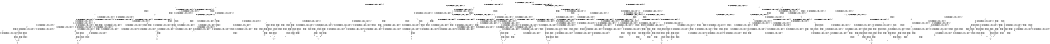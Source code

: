 digraph BCG {
size = "7, 10.5";
center = TRUE;
node [shape = circle];
0 [peripheries = 2];
0 -> 1 [label = "EX !0 !ATOMIC_EXCH_BRANCH (1, +0, FALSE, +1, 1, FALSE) !{0, 1, 2}"];
0 -> 2 [label = "EX !2 !ATOMIC_EXCH_BRANCH (1, +1, TRUE, +0, 2, TRUE) !{0, 1, 2}"];
0 -> 3 [label = "EX !1 !ATOMIC_EXCH_BRANCH (1, +0, TRUE, +0, 1, TRUE) !{0, 1, 2}"];
0 -> 4 [label = "EX !0 !ATOMIC_EXCH_BRANCH (1, +0, FALSE, +1, 1, FALSE) !{0, 1, 2}"];
1 -> 5 [label = "EX !2 !ATOMIC_EXCH_BRANCH (1, +1, TRUE, +0, 2, TRUE) !{0, 1, 2}"];
1 -> 6 [label = "EX !1 !ATOMIC_EXCH_BRANCH (1, +0, TRUE, +0, 1, TRUE) !{0, 1, 2}"];
1 -> 7 [label = "TERMINATE !0"];
2 -> 8 [label = "EX !0 !ATOMIC_EXCH_BRANCH (1, +0, FALSE, +1, 1, TRUE) !{0, 1, 2}"];
2 -> 9 [label = "EX !1 !ATOMIC_EXCH_BRANCH (1, +0, TRUE, +0, 1, FALSE) !{0, 1, 2}"];
2 -> 10 [label = "TERMINATE !2"];
2 -> 11 [label = "EX !0 !ATOMIC_EXCH_BRANCH (1, +0, FALSE, +1, 1, TRUE) !{0, 1, 2}"];
3 -> 3 [label = "EX !1 !ATOMIC_EXCH_BRANCH (1, +0, TRUE, +0, 1, TRUE) !{0, 1, 2}"];
3 -> 12 [label = "EX !0 !ATOMIC_EXCH_BRANCH (1, +0, FALSE, +1, 1, FALSE) !{0, 1, 2}"];
3 -> 13 [label = "EX !2 !ATOMIC_EXCH_BRANCH (1, +1, TRUE, +0, 2, TRUE) !{0, 1, 2}"];
3 -> 14 [label = "EX !0 !ATOMIC_EXCH_BRANCH (1, +0, FALSE, +1, 1, FALSE) !{0, 1, 2}"];
4 -> 15 [label = "EX !1 !ATOMIC_EXCH_BRANCH (1, +0, TRUE, +0, 1, TRUE) !{0, 1, 2}"];
4 -> 16 [label = "EX !2 !ATOMIC_EXCH_BRANCH (1, +1, TRUE, +0, 2, TRUE) !{0, 1, 2}"];
4 -> 17 [label = "EX !1 !ATOMIC_EXCH_BRANCH (1, +0, TRUE, +0, 1, TRUE) !{0, 1, 2}"];
4 -> 18 [label = "TERMINATE !0"];
5 -> 19 [label = "EX !1 !ATOMIC_EXCH_BRANCH (1, +0, TRUE, +0, 1, FALSE) !{0, 1, 2}"];
5 -> 20 [label = "TERMINATE !0"];
5 -> 21 [label = "TERMINATE !2"];
6 -> 6 [label = "EX !1 !ATOMIC_EXCH_BRANCH (1, +0, TRUE, +0, 1, TRUE) !{0, 1, 2}"];
6 -> 22 [label = "EX !2 !ATOMIC_EXCH_BRANCH (1, +1, TRUE, +0, 2, TRUE) !{0, 1, 2}"];
6 -> 23 [label = "TERMINATE !0"];
7 -> 24 [label = "EX !2 !ATOMIC_EXCH_BRANCH (1, +1, TRUE, +0, 2, TRUE) !{1, 2}"];
7 -> 25 [label = "EX !1 !ATOMIC_EXCH_BRANCH (1, +0, TRUE, +0, 1, TRUE) !{1, 2}"];
7 -> 26 [label = "EX !1 !ATOMIC_EXCH_BRANCH (1, +0, TRUE, +0, 1, TRUE) !{1, 2}"];
8 -> 8 [label = "EX !0 !ATOMIC_EXCH_BRANCH (1, +0, FALSE, +1, 1, TRUE) !{0, 1, 2}"];
8 -> 27 [label = "EX !1 !ATOMIC_EXCH_BRANCH (1, +0, TRUE, +0, 1, FALSE) !{0, 1, 2}"];
8 -> 28 [label = "TERMINATE !2"];
8 -> 11 [label = "EX !0 !ATOMIC_EXCH_BRANCH (1, +0, FALSE, +1, 1, TRUE) !{0, 1, 2}"];
9 -> 29 [label = "EX !0 !ATOMIC_EXCH_BRANCH (1, +0, FALSE, +1, 1, FALSE) !{0, 1, 2}"];
9 -> 30 [label = "TERMINATE !2"];
9 -> 31 [label = "TERMINATE !1"];
9 -> 32 [label = "EX !0 !ATOMIC_EXCH_BRANCH (1, +0, FALSE, +1, 1, FALSE) !{0, 1, 2}"];
10 -> 33 [label = "EX !0 !ATOMIC_EXCH_BRANCH (1, +0, FALSE, +1, 1, TRUE) !{0, 1}"];
10 -> 34 [label = "EX !1 !ATOMIC_EXCH_BRANCH (1, +0, TRUE, +0, 1, FALSE) !{0, 1}"];
10 -> 35 [label = "EX !0 !ATOMIC_EXCH_BRANCH (1, +0, FALSE, +1, 1, TRUE) !{0, 1}"];
11 -> 36 [label = "EX !1 !ATOMIC_EXCH_BRANCH (1, +0, TRUE, +0, 1, FALSE) !{0, 1, 2}"];
11 -> 11 [label = "EX !0 !ATOMIC_EXCH_BRANCH (1, +0, FALSE, +1, 1, TRUE) !{0, 1, 2}"];
11 -> 37 [label = "EX !1 !ATOMIC_EXCH_BRANCH (1, +0, TRUE, +0, 1, FALSE) !{0, 1, 2}"];
11 -> 38 [label = "TERMINATE !2"];
12 -> 6 [label = "EX !1 !ATOMIC_EXCH_BRANCH (1, +0, TRUE, +0, 1, TRUE) !{0, 1, 2}"];
12 -> 22 [label = "EX !2 !ATOMIC_EXCH_BRANCH (1, +1, TRUE, +0, 2, TRUE) !{0, 1, 2}"];
12 -> 23 [label = "TERMINATE !0"];
13 -> 9 [label = "EX !1 !ATOMIC_EXCH_BRANCH (1, +0, TRUE, +0, 1, FALSE) !{0, 1, 2}"];
13 -> 39 [label = "EX !0 !ATOMIC_EXCH_BRANCH (1, +0, FALSE, +1, 1, TRUE) !{0, 1, 2}"];
13 -> 40 [label = "TERMINATE !2"];
13 -> 41 [label = "EX !0 !ATOMIC_EXCH_BRANCH (1, +0, FALSE, +1, 1, TRUE) !{0, 1, 2}"];
14 -> 15 [label = "EX !1 !ATOMIC_EXCH_BRANCH (1, +0, TRUE, +0, 1, TRUE) !{0, 1, 2}"];
14 -> 17 [label = "EX !1 !ATOMIC_EXCH_BRANCH (1, +0, TRUE, +0, 1, TRUE) !{0, 1, 2}"];
14 -> 42 [label = "EX !2 !ATOMIC_EXCH_BRANCH (1, +1, TRUE, +0, 2, TRUE) !{0, 1, 2}"];
14 -> 43 [label = "TERMINATE !0"];
15 -> 44 [label = "EX !2 !ATOMIC_EXCH_BRANCH (1, +1, TRUE, +0, 2, TRUE) !{0, 1, 2}"];
15 -> 15 [label = "EX !1 !ATOMIC_EXCH_BRANCH (1, +0, TRUE, +0, 1, TRUE) !{0, 1, 2}"];
15 -> 45 [label = "EX !2 !ATOMIC_EXCH_BRANCH (1, +1, TRUE, +0, 2, TRUE) !{0, 1, 2}"];
15 -> 46 [label = "TERMINATE !0"];
16 -> 47 [label = "EX !1 !ATOMIC_EXCH_BRANCH (1, +0, TRUE, +0, 1, FALSE) !{0, 1, 2}"];
16 -> 48 [label = "EX !1 !ATOMIC_EXCH_BRANCH (1, +0, TRUE, +0, 1, FALSE) !{0, 1, 2}"];
16 -> 49 [label = "TERMINATE !0"];
16 -> 50 [label = "TERMINATE !2"];
17 -> 15 [label = "EX !1 !ATOMIC_EXCH_BRANCH (1, +0, TRUE, +0, 1, TRUE) !{0, 1, 2}"];
17 -> 17 [label = "EX !1 !ATOMIC_EXCH_BRANCH (1, +0, TRUE, +0, 1, TRUE) !{0, 1, 2}"];
17 -> 42 [label = "EX !2 !ATOMIC_EXCH_BRANCH (1, +1, TRUE, +0, 2, TRUE) !{0, 1, 2}"];
17 -> 43 [label = "TERMINATE !0"];
18 -> 51 [label = "EX !2 !ATOMIC_EXCH_BRANCH (1, +1, TRUE, +0, 2, TRUE) !{1, 2}"];
18 -> 52 [label = "EX !1 !ATOMIC_EXCH_BRANCH (1, +0, TRUE, +0, 1, TRUE) !{1, 2}"];
19 -> 53 [label = "TERMINATE !0"];
19 -> 54 [label = "TERMINATE !2"];
19 -> 55 [label = "TERMINATE !1"];
20 -> 56 [label = "EX !1 !ATOMIC_EXCH_BRANCH (1, +0, TRUE, +0, 1, FALSE) !{1, 2}"];
20 -> 57 [label = "TERMINATE !2"];
20 -> 58 [label = "EX !1 !ATOMIC_EXCH_BRANCH (1, +0, TRUE, +0, 1, FALSE) !{1, 2}"];
21 -> 59 [label = "EX !1 !ATOMIC_EXCH_BRANCH (1, +0, TRUE, +0, 1, FALSE) !{0, 1}"];
21 -> 60 [label = "TERMINATE !0"];
22 -> 19 [label = "EX !1 !ATOMIC_EXCH_BRANCH (1, +0, TRUE, +0, 1, FALSE) !{0, 1, 2}"];
22 -> 61 [label = "TERMINATE !0"];
22 -> 62 [label = "TERMINATE !2"];
23 -> 25 [label = "EX !1 !ATOMIC_EXCH_BRANCH (1, +0, TRUE, +0, 1, TRUE) !{1, 2}"];
23 -> 63 [label = "EX !2 !ATOMIC_EXCH_BRANCH (1, +1, TRUE, +0, 2, TRUE) !{1, 2}"];
23 -> 26 [label = "EX !1 !ATOMIC_EXCH_BRANCH (1, +0, TRUE, +0, 1, TRUE) !{1, 2}"];
24 -> 56 [label = "EX !1 !ATOMIC_EXCH_BRANCH (1, +0, TRUE, +0, 1, FALSE) !{1, 2}"];
24 -> 57 [label = "TERMINATE !2"];
24 -> 58 [label = "EX !1 !ATOMIC_EXCH_BRANCH (1, +0, TRUE, +0, 1, FALSE) !{1, 2}"];
25 -> 25 [label = "EX !1 !ATOMIC_EXCH_BRANCH (1, +0, TRUE, +0, 1, TRUE) !{1, 2}"];
25 -> 63 [label = "EX !2 !ATOMIC_EXCH_BRANCH (1, +1, TRUE, +0, 2, TRUE) !{1, 2}"];
25 -> 26 [label = "EX !1 !ATOMIC_EXCH_BRANCH (1, +0, TRUE, +0, 1, TRUE) !{1, 2}"];
26 -> 64 [label = "EX !2 !ATOMIC_EXCH_BRANCH (1, +1, TRUE, +0, 2, TRUE) !{1, 2}"];
26 -> 26 [label = "EX !1 !ATOMIC_EXCH_BRANCH (1, +0, TRUE, +0, 1, TRUE) !{1, 2}"];
26 -> 65 [label = "EX !2 !ATOMIC_EXCH_BRANCH (1, +1, TRUE, +0, 2, TRUE) !{1, 2}"];
27 -> 29 [label = "EX !0 !ATOMIC_EXCH_BRANCH (1, +0, FALSE, +1, 1, FALSE) !{0, 1, 2}"];
27 -> 66 [label = "TERMINATE !2"];
27 -> 67 [label = "TERMINATE !1"];
27 -> 32 [label = "EX !0 !ATOMIC_EXCH_BRANCH (1, +0, FALSE, +1, 1, FALSE) !{0, 1, 2}"];
28 -> 33 [label = "EX !0 !ATOMIC_EXCH_BRANCH (1, +0, FALSE, +1, 1, TRUE) !{0, 1}"];
28 -> 68 [label = "EX !1 !ATOMIC_EXCH_BRANCH (1, +0, TRUE, +0, 1, FALSE) !{0, 1}"];
28 -> 35 [label = "EX !0 !ATOMIC_EXCH_BRANCH (1, +0, FALSE, +1, 1, TRUE) !{0, 1}"];
29 -> 53 [label = "TERMINATE !0"];
29 -> 54 [label = "TERMINATE !2"];
29 -> 55 [label = "TERMINATE !1"];
30 -> 69 [label = "EX !0 !ATOMIC_EXCH_BRANCH (1, +0, FALSE, +1, 1, FALSE) !{0, 1}"];
30 -> 70 [label = "TERMINATE !1"];
30 -> 71 [label = "EX !0 !ATOMIC_EXCH_BRANCH (1, +0, FALSE, +1, 1, FALSE) !{0, 1}"];
31 -> 72 [label = "EX !0 !ATOMIC_EXCH_BRANCH (1, +0, FALSE, +1, 1, FALSE) !{0, 2}"];
31 -> 73 [label = "TERMINATE !2"];
31 -> 74 [label = "EX !0 !ATOMIC_EXCH_BRANCH (1, +0, FALSE, +1, 1, FALSE) !{0, 2}"];
32 -> 75 [label = "TERMINATE !0"];
32 -> 76 [label = "TERMINATE !2"];
32 -> 77 [label = "TERMINATE !1"];
33 -> 33 [label = "EX !0 !ATOMIC_EXCH_BRANCH (1, +0, FALSE, +1, 1, TRUE) !{0, 1}"];
33 -> 68 [label = "EX !1 !ATOMIC_EXCH_BRANCH (1, +0, TRUE, +0, 1, FALSE) !{0, 1}"];
33 -> 35 [label = "EX !0 !ATOMIC_EXCH_BRANCH (1, +0, FALSE, +1, 1, TRUE) !{0, 1}"];
34 -> 69 [label = "EX !0 !ATOMIC_EXCH_BRANCH (1, +0, FALSE, +1, 1, FALSE) !{0, 1}"];
34 -> 70 [label = "TERMINATE !1"];
34 -> 71 [label = "EX !0 !ATOMIC_EXCH_BRANCH (1, +0, FALSE, +1, 1, FALSE) !{0, 1}"];
35 -> 78 [label = "EX !1 !ATOMIC_EXCH_BRANCH (1, +0, TRUE, +0, 1, FALSE) !{0, 1}"];
35 -> 35 [label = "EX !0 !ATOMIC_EXCH_BRANCH (1, +0, FALSE, +1, 1, TRUE) !{0, 1}"];
35 -> 79 [label = "EX !1 !ATOMIC_EXCH_BRANCH (1, +0, TRUE, +0, 1, FALSE) !{0, 1}"];
36 -> 80 [label = "EX !0 !ATOMIC_EXCH_BRANCH (1, +0, FALSE, +1, 1, FALSE) !{0, 1, 2}"];
36 -> 81 [label = "TERMINATE !2"];
36 -> 82 [label = "TERMINATE !1"];
37 -> 32 [label = "EX !0 !ATOMIC_EXCH_BRANCH (1, +0, FALSE, +1, 1, FALSE) !{0, 1, 2}"];
37 -> 83 [label = "TERMINATE !2"];
37 -> 84 [label = "TERMINATE !1"];
38 -> 85 [label = "EX !0 !ATOMIC_EXCH_BRANCH (1, +0, FALSE, +1, 1, TRUE) !{0, 1}"];
38 -> 86 [label = "EX !1 !ATOMIC_EXCH_BRANCH (1, +0, TRUE, +0, 1, FALSE) !{0, 1}"];
39 -> 39 [label = "EX !0 !ATOMIC_EXCH_BRANCH (1, +0, FALSE, +1, 1, TRUE) !{0, 1, 2}"];
39 -> 27 [label = "EX !1 !ATOMIC_EXCH_BRANCH (1, +0, TRUE, +0, 1, FALSE) !{0, 1, 2}"];
39 -> 87 [label = "TERMINATE !2"];
39 -> 41 [label = "EX !0 !ATOMIC_EXCH_BRANCH (1, +0, FALSE, +1, 1, TRUE) !{0, 1, 2}"];
40 -> 34 [label = "EX !1 !ATOMIC_EXCH_BRANCH (1, +0, TRUE, +0, 1, FALSE) !{0, 1}"];
40 -> 88 [label = "EX !0 !ATOMIC_EXCH_BRANCH (1, +0, FALSE, +1, 1, TRUE) !{0, 1}"];
40 -> 89 [label = "EX !0 !ATOMIC_EXCH_BRANCH (1, +0, FALSE, +1, 1, TRUE) !{0, 1}"];
41 -> 36 [label = "EX !1 !ATOMIC_EXCH_BRANCH (1, +0, TRUE, +0, 1, FALSE) !{0, 1, 2}"];
41 -> 41 [label = "EX !0 !ATOMIC_EXCH_BRANCH (1, +0, FALSE, +1, 1, TRUE) !{0, 1, 2}"];
41 -> 37 [label = "EX !1 !ATOMIC_EXCH_BRANCH (1, +0, TRUE, +0, 1, FALSE) !{0, 1, 2}"];
41 -> 90 [label = "TERMINATE !2"];
42 -> 47 [label = "EX !1 !ATOMIC_EXCH_BRANCH (1, +0, TRUE, +0, 1, FALSE) !{0, 1, 2}"];
42 -> 48 [label = "EX !1 !ATOMIC_EXCH_BRANCH (1, +0, TRUE, +0, 1, FALSE) !{0, 1, 2}"];
42 -> 91 [label = "TERMINATE !0"];
42 -> 92 [label = "TERMINATE !2"];
43 -> 52 [label = "EX !1 !ATOMIC_EXCH_BRANCH (1, +0, TRUE, +0, 1, TRUE) !{1, 2}"];
43 -> 93 [label = "EX !2 !ATOMIC_EXCH_BRANCH (1, +1, TRUE, +0, 2, TRUE) !{1, 2}"];
44 -> 94 [label = "EX !1 !ATOMIC_EXCH_BRANCH (1, +0, TRUE, +0, 1, FALSE) !{0, 1, 2}"];
44 -> 95 [label = "TERMINATE !0"];
44 -> 96 [label = "TERMINATE !2"];
45 -> 47 [label = "EX !1 !ATOMIC_EXCH_BRANCH (1, +0, TRUE, +0, 1, FALSE) !{0, 1, 2}"];
45 -> 97 [label = "TERMINATE !0"];
45 -> 98 [label = "TERMINATE !2"];
46 -> 99 [label = "EX !1 !ATOMIC_EXCH_BRANCH (1, +0, TRUE, +0, 1, TRUE) !{1, 2}"];
46 -> 100 [label = "EX !2 !ATOMIC_EXCH_BRANCH (1, +1, TRUE, +0, 2, TRUE) !{1, 2}"];
47 -> 101 [label = "TERMINATE !0"];
47 -> 102 [label = "TERMINATE !2"];
47 -> 103 [label = "TERMINATE !1"];
48 -> 75 [label = "TERMINATE !0"];
48 -> 76 [label = "TERMINATE !2"];
48 -> 77 [label = "TERMINATE !1"];
49 -> 104 [label = "EX !1 !ATOMIC_EXCH_BRANCH (1, +0, TRUE, +0, 1, FALSE) !{1, 2}"];
49 -> 105 [label = "TERMINATE !2"];
50 -> 106 [label = "EX !1 !ATOMIC_EXCH_BRANCH (1, +0, TRUE, +0, 1, FALSE) !{0, 1}"];
50 -> 107 [label = "TERMINATE !0"];
51 -> 104 [label = "EX !1 !ATOMIC_EXCH_BRANCH (1, +0, TRUE, +0, 1, FALSE) !{1, 2}"];
51 -> 105 [label = "TERMINATE !2"];
52 -> 52 [label = "EX !1 !ATOMIC_EXCH_BRANCH (1, +0, TRUE, +0, 1, TRUE) !{1, 2}"];
52 -> 93 [label = "EX !2 !ATOMIC_EXCH_BRANCH (1, +1, TRUE, +0, 2, TRUE) !{1, 2}"];
53 -> 108 [label = "TERMINATE !2"];
53 -> 109 [label = "TERMINATE !1"];
54 -> 110 [label = "TERMINATE !0"];
54 -> 111 [label = "TERMINATE !1"];
55 -> 112 [label = "TERMINATE !0"];
55 -> 113 [label = "TERMINATE !2"];
56 -> 108 [label = "TERMINATE !2"];
56 -> 109 [label = "TERMINATE !1"];
57 -> 114 [label = "EX !1 !ATOMIC_EXCH_BRANCH (1, +0, TRUE, +0, 1, FALSE) !{1}"];
57 -> 115 [label = "EX !1 !ATOMIC_EXCH_BRANCH (1, +0, TRUE, +0, 1, FALSE) !{1}"];
58 -> 116 [label = "TERMINATE !2"];
58 -> 117 [label = "TERMINATE !1"];
59 -> 110 [label = "TERMINATE !0"];
59 -> 111 [label = "TERMINATE !1"];
60 -> 114 [label = "EX !1 !ATOMIC_EXCH_BRANCH (1, +0, TRUE, +0, 1, FALSE) !{1}"];
60 -> 115 [label = "EX !1 !ATOMIC_EXCH_BRANCH (1, +0, TRUE, +0, 1, FALSE) !{1}"];
61 -> 56 [label = "EX !1 !ATOMIC_EXCH_BRANCH (1, +0, TRUE, +0, 1, FALSE) !{1, 2}"];
61 -> 118 [label = "TERMINATE !2"];
61 -> 58 [label = "EX !1 !ATOMIC_EXCH_BRANCH (1, +0, TRUE, +0, 1, FALSE) !{1, 2}"];
62 -> 59 [label = "EX !1 !ATOMIC_EXCH_BRANCH (1, +0, TRUE, +0, 1, FALSE) !{0, 1}"];
62 -> 119 [label = "TERMINATE !0"];
63 -> 56 [label = "EX !1 !ATOMIC_EXCH_BRANCH (1, +0, TRUE, +0, 1, FALSE) !{1, 2}"];
63 -> 118 [label = "TERMINATE !2"];
63 -> 58 [label = "EX !1 !ATOMIC_EXCH_BRANCH (1, +0, TRUE, +0, 1, FALSE) !{1, 2}"];
64 -> 120 [label = "EX !1 !ATOMIC_EXCH_BRANCH (1, +0, TRUE, +0, 1, FALSE) !{1, 2}"];
64 -> 121 [label = "TERMINATE !2"];
64 -> 58 [label = "EX !1 !ATOMIC_EXCH_BRANCH (1, +0, TRUE, +0, 1, FALSE) !{1, 2}"];
65 -> 58 [label = "EX !1 !ATOMIC_EXCH_BRANCH (1, +0, TRUE, +0, 1, FALSE) !{1, 2}"];
65 -> 122 [label = "TERMINATE !2"];
66 -> 69 [label = "EX !0 !ATOMIC_EXCH_BRANCH (1, +0, FALSE, +1, 1, FALSE) !{0, 1}"];
66 -> 123 [label = "TERMINATE !1"];
66 -> 71 [label = "EX !0 !ATOMIC_EXCH_BRANCH (1, +0, FALSE, +1, 1, FALSE) !{0, 1}"];
67 -> 72 [label = "EX !0 !ATOMIC_EXCH_BRANCH (1, +0, FALSE, +1, 1, FALSE) !{0, 2}"];
67 -> 124 [label = "TERMINATE !2"];
67 -> 74 [label = "EX !0 !ATOMIC_EXCH_BRANCH (1, +0, FALSE, +1, 1, FALSE) !{0, 2}"];
68 -> 69 [label = "EX !0 !ATOMIC_EXCH_BRANCH (1, +0, FALSE, +1, 1, FALSE) !{0, 1}"];
68 -> 123 [label = "TERMINATE !1"];
68 -> 71 [label = "EX !0 !ATOMIC_EXCH_BRANCH (1, +0, FALSE, +1, 1, FALSE) !{0, 1}"];
69 -> 110 [label = "TERMINATE !0"];
69 -> 111 [label = "TERMINATE !1"];
70 -> 125 [label = "EX !0 !ATOMIC_EXCH_BRANCH (1, +0, FALSE, +1, 1, FALSE) !{0}"];
70 -> 126 [label = "EX !0 !ATOMIC_EXCH_BRANCH (1, +0, FALSE, +1, 1, FALSE) !{0}"];
71 -> 127 [label = "TERMINATE !0"];
71 -> 128 [label = "TERMINATE !1"];
72 -> 112 [label = "TERMINATE !0"];
72 -> 113 [label = "TERMINATE !2"];
73 -> 125 [label = "EX !0 !ATOMIC_EXCH_BRANCH (1, +0, FALSE, +1, 1, FALSE) !{0}"];
73 -> 126 [label = "EX !0 !ATOMIC_EXCH_BRANCH (1, +0, FALSE, +1, 1, FALSE) !{0}"];
74 -> 129 [label = "TERMINATE !0"];
74 -> 130 [label = "TERMINATE !2"];
75 -> 131 [label = "TERMINATE !2"];
75 -> 132 [label = "TERMINATE !1"];
76 -> 133 [label = "TERMINATE !0"];
76 -> 134 [label = "TERMINATE !1"];
77 -> 135 [label = "TERMINATE !0"];
77 -> 136 [label = "TERMINATE !2"];
78 -> 137 [label = "EX !0 !ATOMIC_EXCH_BRANCH (1, +0, FALSE, +1, 1, FALSE) !{0, 1}"];
78 -> 138 [label = "TERMINATE !1"];
78 -> 71 [label = "EX !0 !ATOMIC_EXCH_BRANCH (1, +0, FALSE, +1, 1, FALSE) !{0, 1}"];
79 -> 71 [label = "EX !0 !ATOMIC_EXCH_BRANCH (1, +0, FALSE, +1, 1, FALSE) !{0, 1}"];
79 -> 139 [label = "TERMINATE !1"];
80 -> 101 [label = "TERMINATE !0"];
80 -> 102 [label = "TERMINATE !2"];
80 -> 103 [label = "TERMINATE !1"];
81 -> 140 [label = "EX !0 !ATOMIC_EXCH_BRANCH (1, +0, FALSE, +1, 1, FALSE) !{0, 1}"];
81 -> 141 [label = "TERMINATE !1"];
82 -> 142 [label = "EX !0 !ATOMIC_EXCH_BRANCH (1, +0, FALSE, +1, 1, FALSE) !{0, 2}"];
82 -> 143 [label = "TERMINATE !2"];
83 -> 144 [label = "EX !0 !ATOMIC_EXCH_BRANCH (1, +0, FALSE, +1, 1, FALSE) !{0, 1}"];
83 -> 145 [label = "TERMINATE !1"];
84 -> 146 [label = "EX !0 !ATOMIC_EXCH_BRANCH (1, +0, FALSE, +1, 1, FALSE) !{0, 2}"];
84 -> 147 [label = "TERMINATE !2"];
85 -> 85 [label = "EX !0 !ATOMIC_EXCH_BRANCH (1, +0, FALSE, +1, 1, TRUE) !{0, 1}"];
85 -> 86 [label = "EX !1 !ATOMIC_EXCH_BRANCH (1, +0, TRUE, +0, 1, FALSE) !{0, 1}"];
86 -> 144 [label = "EX !0 !ATOMIC_EXCH_BRANCH (1, +0, FALSE, +1, 1, FALSE) !{0, 1}"];
86 -> 145 [label = "TERMINATE !1"];
87 -> 88 [label = "EX !0 !ATOMIC_EXCH_BRANCH (1, +0, FALSE, +1, 1, TRUE) !{0, 1}"];
87 -> 68 [label = "EX !1 !ATOMIC_EXCH_BRANCH (1, +0, TRUE, +0, 1, FALSE) !{0, 1}"];
87 -> 89 [label = "EX !0 !ATOMIC_EXCH_BRANCH (1, +0, FALSE, +1, 1, TRUE) !{0, 1}"];
88 -> 88 [label = "EX !0 !ATOMIC_EXCH_BRANCH (1, +0, FALSE, +1, 1, TRUE) !{0, 1}"];
88 -> 68 [label = "EX !1 !ATOMIC_EXCH_BRANCH (1, +0, TRUE, +0, 1, FALSE) !{0, 1}"];
88 -> 89 [label = "EX !0 !ATOMIC_EXCH_BRANCH (1, +0, FALSE, +1, 1, TRUE) !{0, 1}"];
89 -> 78 [label = "EX !1 !ATOMIC_EXCH_BRANCH (1, +0, TRUE, +0, 1, FALSE) !{0, 1}"];
89 -> 89 [label = "EX !0 !ATOMIC_EXCH_BRANCH (1, +0, FALSE, +1, 1, TRUE) !{0, 1}"];
89 -> 79 [label = "EX !1 !ATOMIC_EXCH_BRANCH (1, +0, TRUE, +0, 1, FALSE) !{0, 1}"];
90 -> 148 [label = "EX !0 !ATOMIC_EXCH_BRANCH (1, +0, FALSE, +1, 1, TRUE) !{0, 1}"];
90 -> 86 [label = "EX !1 !ATOMIC_EXCH_BRANCH (1, +0, TRUE, +0, 1, FALSE) !{0, 1}"];
91 -> 104 [label = "EX !1 !ATOMIC_EXCH_BRANCH (1, +0, TRUE, +0, 1, FALSE) !{1, 2}"];
91 -> 149 [label = "TERMINATE !2"];
92 -> 106 [label = "EX !1 !ATOMIC_EXCH_BRANCH (1, +0, TRUE, +0, 1, FALSE) !{0, 1}"];
92 -> 150 [label = "TERMINATE !0"];
93 -> 104 [label = "EX !1 !ATOMIC_EXCH_BRANCH (1, +0, TRUE, +0, 1, FALSE) !{1, 2}"];
93 -> 149 [label = "TERMINATE !2"];
94 -> 151 [label = "TERMINATE !0"];
94 -> 152 [label = "TERMINATE !2"];
94 -> 153 [label = "TERMINATE !1"];
95 -> 154 [label = "EX !1 !ATOMIC_EXCH_BRANCH (1, +0, TRUE, +0, 1, FALSE) !{1, 2}"];
95 -> 155 [label = "TERMINATE !2"];
96 -> 156 [label = "EX !1 !ATOMIC_EXCH_BRANCH (1, +0, TRUE, +0, 1, FALSE) !{0, 1}"];
96 -> 157 [label = "TERMINATE !0"];
97 -> 158 [label = "EX !1 !ATOMIC_EXCH_BRANCH (1, +0, TRUE, +0, 1, FALSE) !{1, 2}"];
97 -> 159 [label = "TERMINATE !2"];
98 -> 160 [label = "EX !1 !ATOMIC_EXCH_BRANCH (1, +0, TRUE, +0, 1, FALSE) !{0, 1}"];
98 -> 161 [label = "TERMINATE !0"];
99 -> 99 [label = "EX !1 !ATOMIC_EXCH_BRANCH (1, +0, TRUE, +0, 1, TRUE) !{1, 2}"];
99 -> 100 [label = "EX !2 !ATOMIC_EXCH_BRANCH (1, +1, TRUE, +0, 2, TRUE) !{1, 2}"];
100 -> 158 [label = "EX !1 !ATOMIC_EXCH_BRANCH (1, +0, TRUE, +0, 1, FALSE) !{1, 2}"];
100 -> 159 [label = "TERMINATE !2"];
101 -> 162 [label = "TERMINATE !2"];
101 -> 163 [label = "TERMINATE !1"];
102 -> 164 [label = "TERMINATE !0"];
102 -> 165 [label = "TERMINATE !1"];
103 -> 166 [label = "TERMINATE !0"];
103 -> 167 [label = "TERMINATE !2"];
104 -> 131 [label = "TERMINATE !2"];
104 -> 132 [label = "TERMINATE !1"];
105 -> 168 [label = "EX !1 !ATOMIC_EXCH_BRANCH (1, +0, TRUE, +0, 1, FALSE) !{1}"];
106 -> 133 [label = "TERMINATE !0"];
106 -> 134 [label = "TERMINATE !1"];
107 -> 168 [label = "EX !1 !ATOMIC_EXCH_BRANCH (1, +0, TRUE, +0, 1, FALSE) !{1}"];
108 -> 169 [label = "TERMINATE !1"];
109 -> 170 [label = "TERMINATE !2"];
110 -> 169 [label = "TERMINATE !1"];
111 -> 171 [label = "TERMINATE !0"];
112 -> 170 [label = "TERMINATE !2"];
113 -> 171 [label = "TERMINATE !0"];
114 -> 169 [label = "TERMINATE !1"];
115 -> 172 [label = "TERMINATE !1"];
116 -> 173 [label = "TERMINATE !1"];
117 -> 174 [label = "TERMINATE !2"];
118 -> 114 [label = "EX !1 !ATOMIC_EXCH_BRANCH (1, +0, TRUE, +0, 1, FALSE) !{1}"];
118 -> 115 [label = "EX !1 !ATOMIC_EXCH_BRANCH (1, +0, TRUE, +0, 1, FALSE) !{1}"];
119 -> 114 [label = "EX !1 !ATOMIC_EXCH_BRANCH (1, +0, TRUE, +0, 1, FALSE) !{1}"];
119 -> 115 [label = "EX !1 !ATOMIC_EXCH_BRANCH (1, +0, TRUE, +0, 1, FALSE) !{1}"];
120 -> 175 [label = "TERMINATE !2"];
120 -> 176 [label = "TERMINATE !1"];
121 -> 177 [label = "EX !1 !ATOMIC_EXCH_BRANCH (1, +0, TRUE, +0, 1, FALSE) !{1}"];
122 -> 178 [label = "EX !1 !ATOMIC_EXCH_BRANCH (1, +0, TRUE, +0, 1, FALSE) !{1}"];
123 -> 125 [label = "EX !0 !ATOMIC_EXCH_BRANCH (1, +0, FALSE, +1, 1, FALSE) !{0}"];
123 -> 126 [label = "EX !0 !ATOMIC_EXCH_BRANCH (1, +0, FALSE, +1, 1, FALSE) !{0}"];
124 -> 125 [label = "EX !0 !ATOMIC_EXCH_BRANCH (1, +0, FALSE, +1, 1, FALSE) !{0}"];
124 -> 126 [label = "EX !0 !ATOMIC_EXCH_BRANCH (1, +0, FALSE, +1, 1, FALSE) !{0}"];
125 -> 171 [label = "TERMINATE !0"];
126 -> 179 [label = "TERMINATE !0"];
127 -> 180 [label = "TERMINATE !1"];
128 -> 181 [label = "TERMINATE !0"];
129 -> 182 [label = "TERMINATE !2"];
130 -> 183 [label = "TERMINATE !0"];
131 -> 184 [label = "TERMINATE !1"];
132 -> 185 [label = "TERMINATE !2"];
133 -> 184 [label = "TERMINATE !1"];
134 -> 186 [label = "TERMINATE !0"];
135 -> 185 [label = "TERMINATE !2"];
136 -> 186 [label = "TERMINATE !0"];
137 -> 187 [label = "TERMINATE !0"];
137 -> 188 [label = "TERMINATE !1"];
138 -> 189 [label = "EX !0 !ATOMIC_EXCH_BRANCH (1, +0, FALSE, +1, 1, FALSE) !{0}"];
139 -> 190 [label = "EX !0 !ATOMIC_EXCH_BRANCH (1, +0, FALSE, +1, 1, FALSE) !{0}"];
140 -> 164 [label = "TERMINATE !0"];
140 -> 165 [label = "TERMINATE !1"];
141 -> 191 [label = "EX !0 !ATOMIC_EXCH_BRANCH (1, +0, FALSE, +1, 1, FALSE) !{0}"];
142 -> 166 [label = "TERMINATE !0"];
142 -> 167 [label = "TERMINATE !2"];
143 -> 191 [label = "EX !0 !ATOMIC_EXCH_BRANCH (1, +0, FALSE, +1, 1, FALSE) !{0}"];
144 -> 133 [label = "TERMINATE !0"];
144 -> 134 [label = "TERMINATE !1"];
145 -> 192 [label = "EX !0 !ATOMIC_EXCH_BRANCH (1, +0, FALSE, +1, 1, FALSE) !{0}"];
146 -> 135 [label = "TERMINATE !0"];
146 -> 136 [label = "TERMINATE !2"];
147 -> 192 [label = "EX !0 !ATOMIC_EXCH_BRANCH (1, +0, FALSE, +1, 1, FALSE) !{0}"];
148 -> 148 [label = "EX !0 !ATOMIC_EXCH_BRANCH (1, +0, FALSE, +1, 1, TRUE) !{0, 1}"];
148 -> 86 [label = "EX !1 !ATOMIC_EXCH_BRANCH (1, +0, TRUE, +0, 1, FALSE) !{0, 1}"];
149 -> 168 [label = "EX !1 !ATOMIC_EXCH_BRANCH (1, +0, TRUE, +0, 1, FALSE) !{1}"];
150 -> 168 [label = "EX !1 !ATOMIC_EXCH_BRANCH (1, +0, TRUE, +0, 1, FALSE) !{1}"];
151 -> 193 [label = "TERMINATE !2"];
151 -> 194 [label = "TERMINATE !1"];
152 -> 195 [label = "TERMINATE !0"];
152 -> 196 [label = "TERMINATE !1"];
153 -> 197 [label = "TERMINATE !0"];
153 -> 198 [label = "TERMINATE !2"];
154 -> 193 [label = "TERMINATE !2"];
154 -> 194 [label = "TERMINATE !1"];
155 -> 199 [label = "EX !1 !ATOMIC_EXCH_BRANCH (1, +0, TRUE, +0, 1, FALSE) !{1}"];
156 -> 195 [label = "TERMINATE !0"];
156 -> 196 [label = "TERMINATE !1"];
157 -> 199 [label = "EX !1 !ATOMIC_EXCH_BRANCH (1, +0, TRUE, +0, 1, FALSE) !{1}"];
158 -> 162 [label = "TERMINATE !2"];
158 -> 163 [label = "TERMINATE !1"];
159 -> 200 [label = "EX !1 !ATOMIC_EXCH_BRANCH (1, +0, TRUE, +0, 1, FALSE) !{1}"];
160 -> 164 [label = "TERMINATE !0"];
160 -> 165 [label = "TERMINATE !1"];
161 -> 200 [label = "EX !1 !ATOMIC_EXCH_BRANCH (1, +0, TRUE, +0, 1, FALSE) !{1}"];
162 -> 201 [label = "TERMINATE !1"];
163 -> 202 [label = "TERMINATE !2"];
164 -> 201 [label = "TERMINATE !1"];
165 -> 203 [label = "TERMINATE !0"];
166 -> 202 [label = "TERMINATE !2"];
167 -> 203 [label = "TERMINATE !0"];
168 -> 184 [label = "TERMINATE !1"];
169 -> 204 [label = "exit"];
170 -> 204 [label = "exit"];
171 -> 204 [label = "exit"];
172 -> 205 [label = "exit"];
173 -> 206 [label = "exit"];
174 -> 206 [label = "exit"];
175 -> 207 [label = "TERMINATE !1"];
176 -> 208 [label = "TERMINATE !2"];
177 -> 207 [label = "TERMINATE !1"];
178 -> 173 [label = "TERMINATE !1"];
179 -> 209 [label = "exit"];
180 -> 210 [label = "exit"];
181 -> 210 [label = "exit"];
182 -> 211 [label = "exit"];
183 -> 211 [label = "exit"];
184 -> 212 [label = "exit"];
185 -> 212 [label = "exit"];
186 -> 212 [label = "exit"];
187 -> 213 [label = "TERMINATE !1"];
188 -> 214 [label = "TERMINATE !0"];
189 -> 214 [label = "TERMINATE !0"];
190 -> 181 [label = "TERMINATE !0"];
191 -> 203 [label = "TERMINATE !0"];
192 -> 186 [label = "TERMINATE !0"];
193 -> 215 [label = "TERMINATE !1"];
194 -> 216 [label = "TERMINATE !2"];
195 -> 215 [label = "TERMINATE !1"];
196 -> 217 [label = "TERMINATE !0"];
197 -> 216 [label = "TERMINATE !2"];
198 -> 217 [label = "TERMINATE !0"];
199 -> 215 [label = "TERMINATE !1"];
200 -> 201 [label = "TERMINATE !1"];
201 -> 218 [label = "exit"];
202 -> 218 [label = "exit"];
203 -> 218 [label = "exit"];
207 -> 219 [label = "exit"];
208 -> 219 [label = "exit"];
213 -> 220 [label = "exit"];
214 -> 220 [label = "exit"];
215 -> 221 [label = "exit"];
216 -> 221 [label = "exit"];
217 -> 221 [label = "exit"];
}
